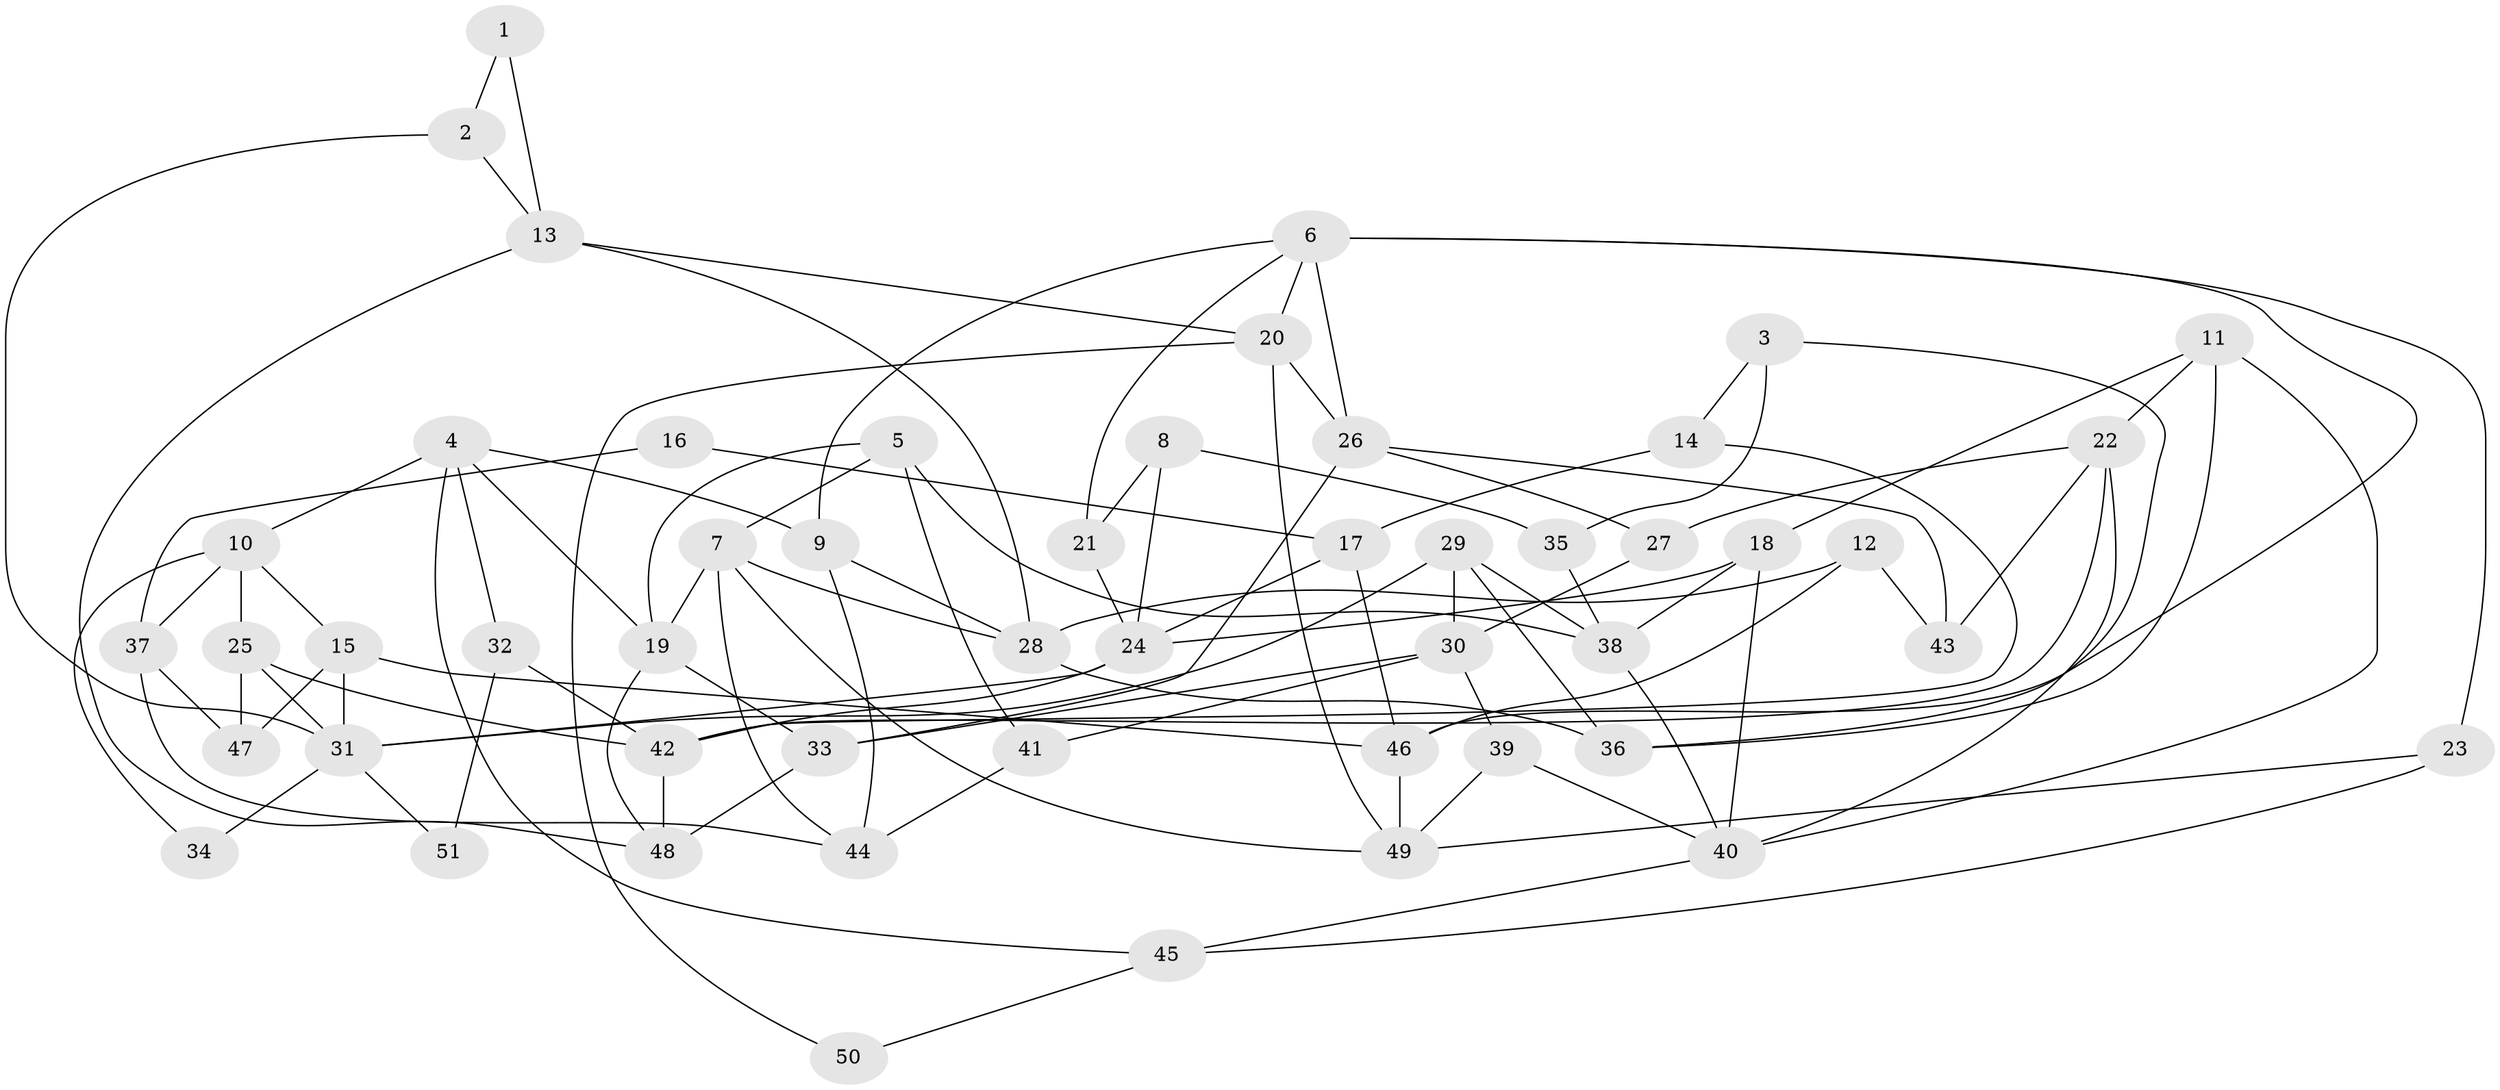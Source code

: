 // Generated by graph-tools (version 1.1) at 2025/36/03/09/25 02:36:19]
// undirected, 51 vertices, 102 edges
graph export_dot {
graph [start="1"]
  node [color=gray90,style=filled];
  1;
  2;
  3;
  4;
  5;
  6;
  7;
  8;
  9;
  10;
  11;
  12;
  13;
  14;
  15;
  16;
  17;
  18;
  19;
  20;
  21;
  22;
  23;
  24;
  25;
  26;
  27;
  28;
  29;
  30;
  31;
  32;
  33;
  34;
  35;
  36;
  37;
  38;
  39;
  40;
  41;
  42;
  43;
  44;
  45;
  46;
  47;
  48;
  49;
  50;
  51;
  1 -- 2;
  1 -- 13;
  2 -- 13;
  2 -- 31;
  3 -- 14;
  3 -- 36;
  3 -- 35;
  4 -- 19;
  4 -- 9;
  4 -- 10;
  4 -- 32;
  4 -- 45;
  5 -- 41;
  5 -- 19;
  5 -- 7;
  5 -- 38;
  6 -- 46;
  6 -- 21;
  6 -- 9;
  6 -- 20;
  6 -- 23;
  6 -- 26;
  7 -- 49;
  7 -- 19;
  7 -- 28;
  7 -- 44;
  8 -- 24;
  8 -- 35;
  8 -- 21;
  9 -- 28;
  9 -- 44;
  10 -- 25;
  10 -- 15;
  10 -- 34;
  10 -- 37;
  11 -- 40;
  11 -- 22;
  11 -- 18;
  11 -- 36;
  12 -- 43;
  12 -- 28;
  12 -- 46;
  13 -- 48;
  13 -- 20;
  13 -- 28;
  14 -- 17;
  14 -- 42;
  15 -- 31;
  15 -- 46;
  15 -- 47;
  16 -- 37;
  16 -- 17;
  17 -- 24;
  17 -- 46;
  18 -- 40;
  18 -- 24;
  18 -- 38;
  19 -- 33;
  19 -- 48;
  20 -- 49;
  20 -- 26;
  20 -- 50;
  21 -- 24;
  22 -- 27;
  22 -- 40;
  22 -- 42;
  22 -- 43;
  23 -- 49;
  23 -- 45;
  24 -- 31;
  24 -- 42;
  25 -- 42;
  25 -- 47;
  25 -- 31;
  26 -- 27;
  26 -- 33;
  26 -- 43;
  27 -- 30;
  28 -- 36;
  29 -- 38;
  29 -- 36;
  29 -- 30;
  29 -- 31;
  30 -- 33;
  30 -- 39;
  30 -- 41;
  31 -- 34;
  31 -- 51;
  32 -- 42;
  32 -- 51;
  33 -- 48;
  35 -- 38;
  37 -- 44;
  37 -- 47;
  38 -- 40;
  39 -- 40;
  39 -- 49;
  40 -- 45;
  41 -- 44;
  42 -- 48;
  45 -- 50;
  46 -- 49;
}
